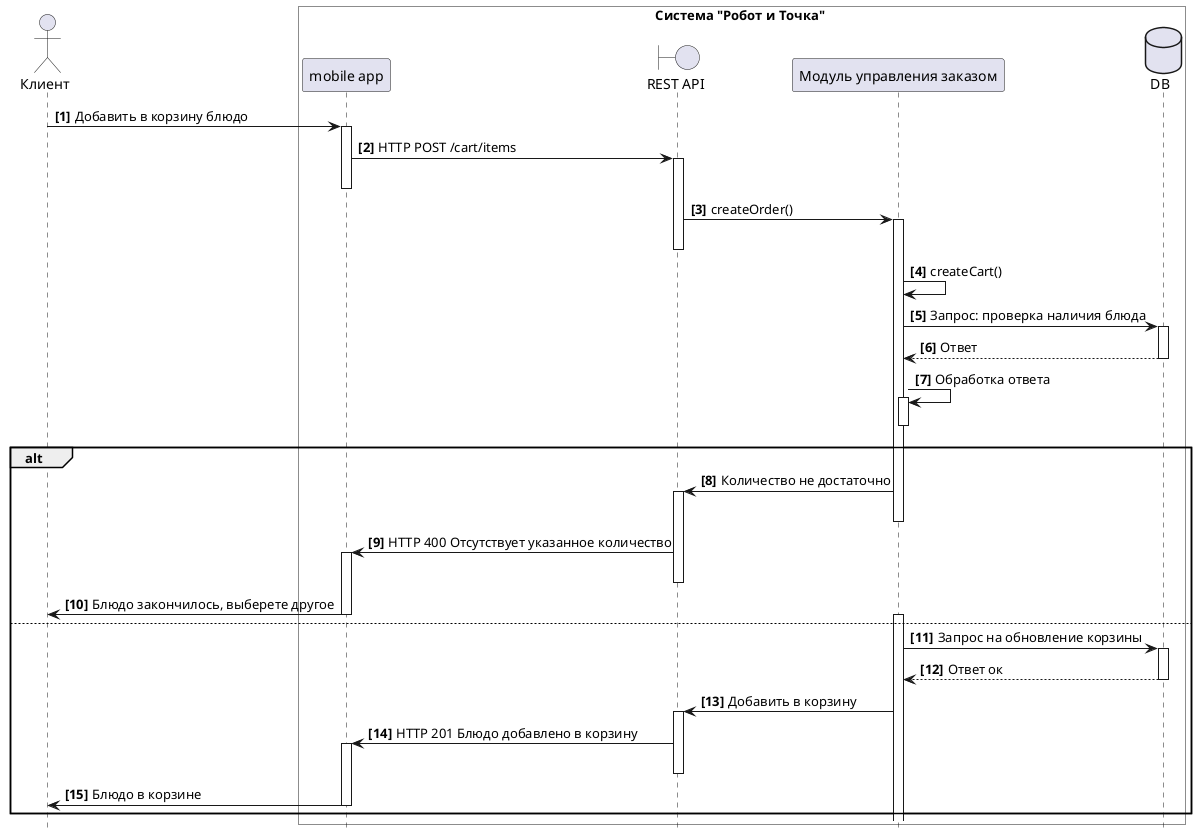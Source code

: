 @startuml
actor "Клиент" as client
box Система "Робот и Точка" #transparent
participant  "mobile app" as app 
boundary "REST API" as api
participant "Модуль управления заказом" as order
dataBase "DB" as db
end box 
hide footbox
autonumber "<b>[0]"  

client -> app++: Добавить в корзину блюдо
app -> api++: HTTP POST /cart/items
app--
api -> order++: createOrder()
api--
order -> order: createCart()
order-> db++: Запрос: проверка наличия блюда
return Ответ
order -> order++: Обработка ответа
order--

alt
order -> api++: Количество не достаточно
order--
api -> app++: HTTP 400 Отсутствует указанное количество
api--
app -> client: Блюдо закончилось, выберете другое
app--
else
order++
order -> db++: Запрос на обновление корзины
return Ответ ок
order -> api++: Добавить в корзину
api -> app++: HTTP 201 Блюдо добавлено в корзину
api--
app -> client: Блюдо в корзине
app--
end
@enduml